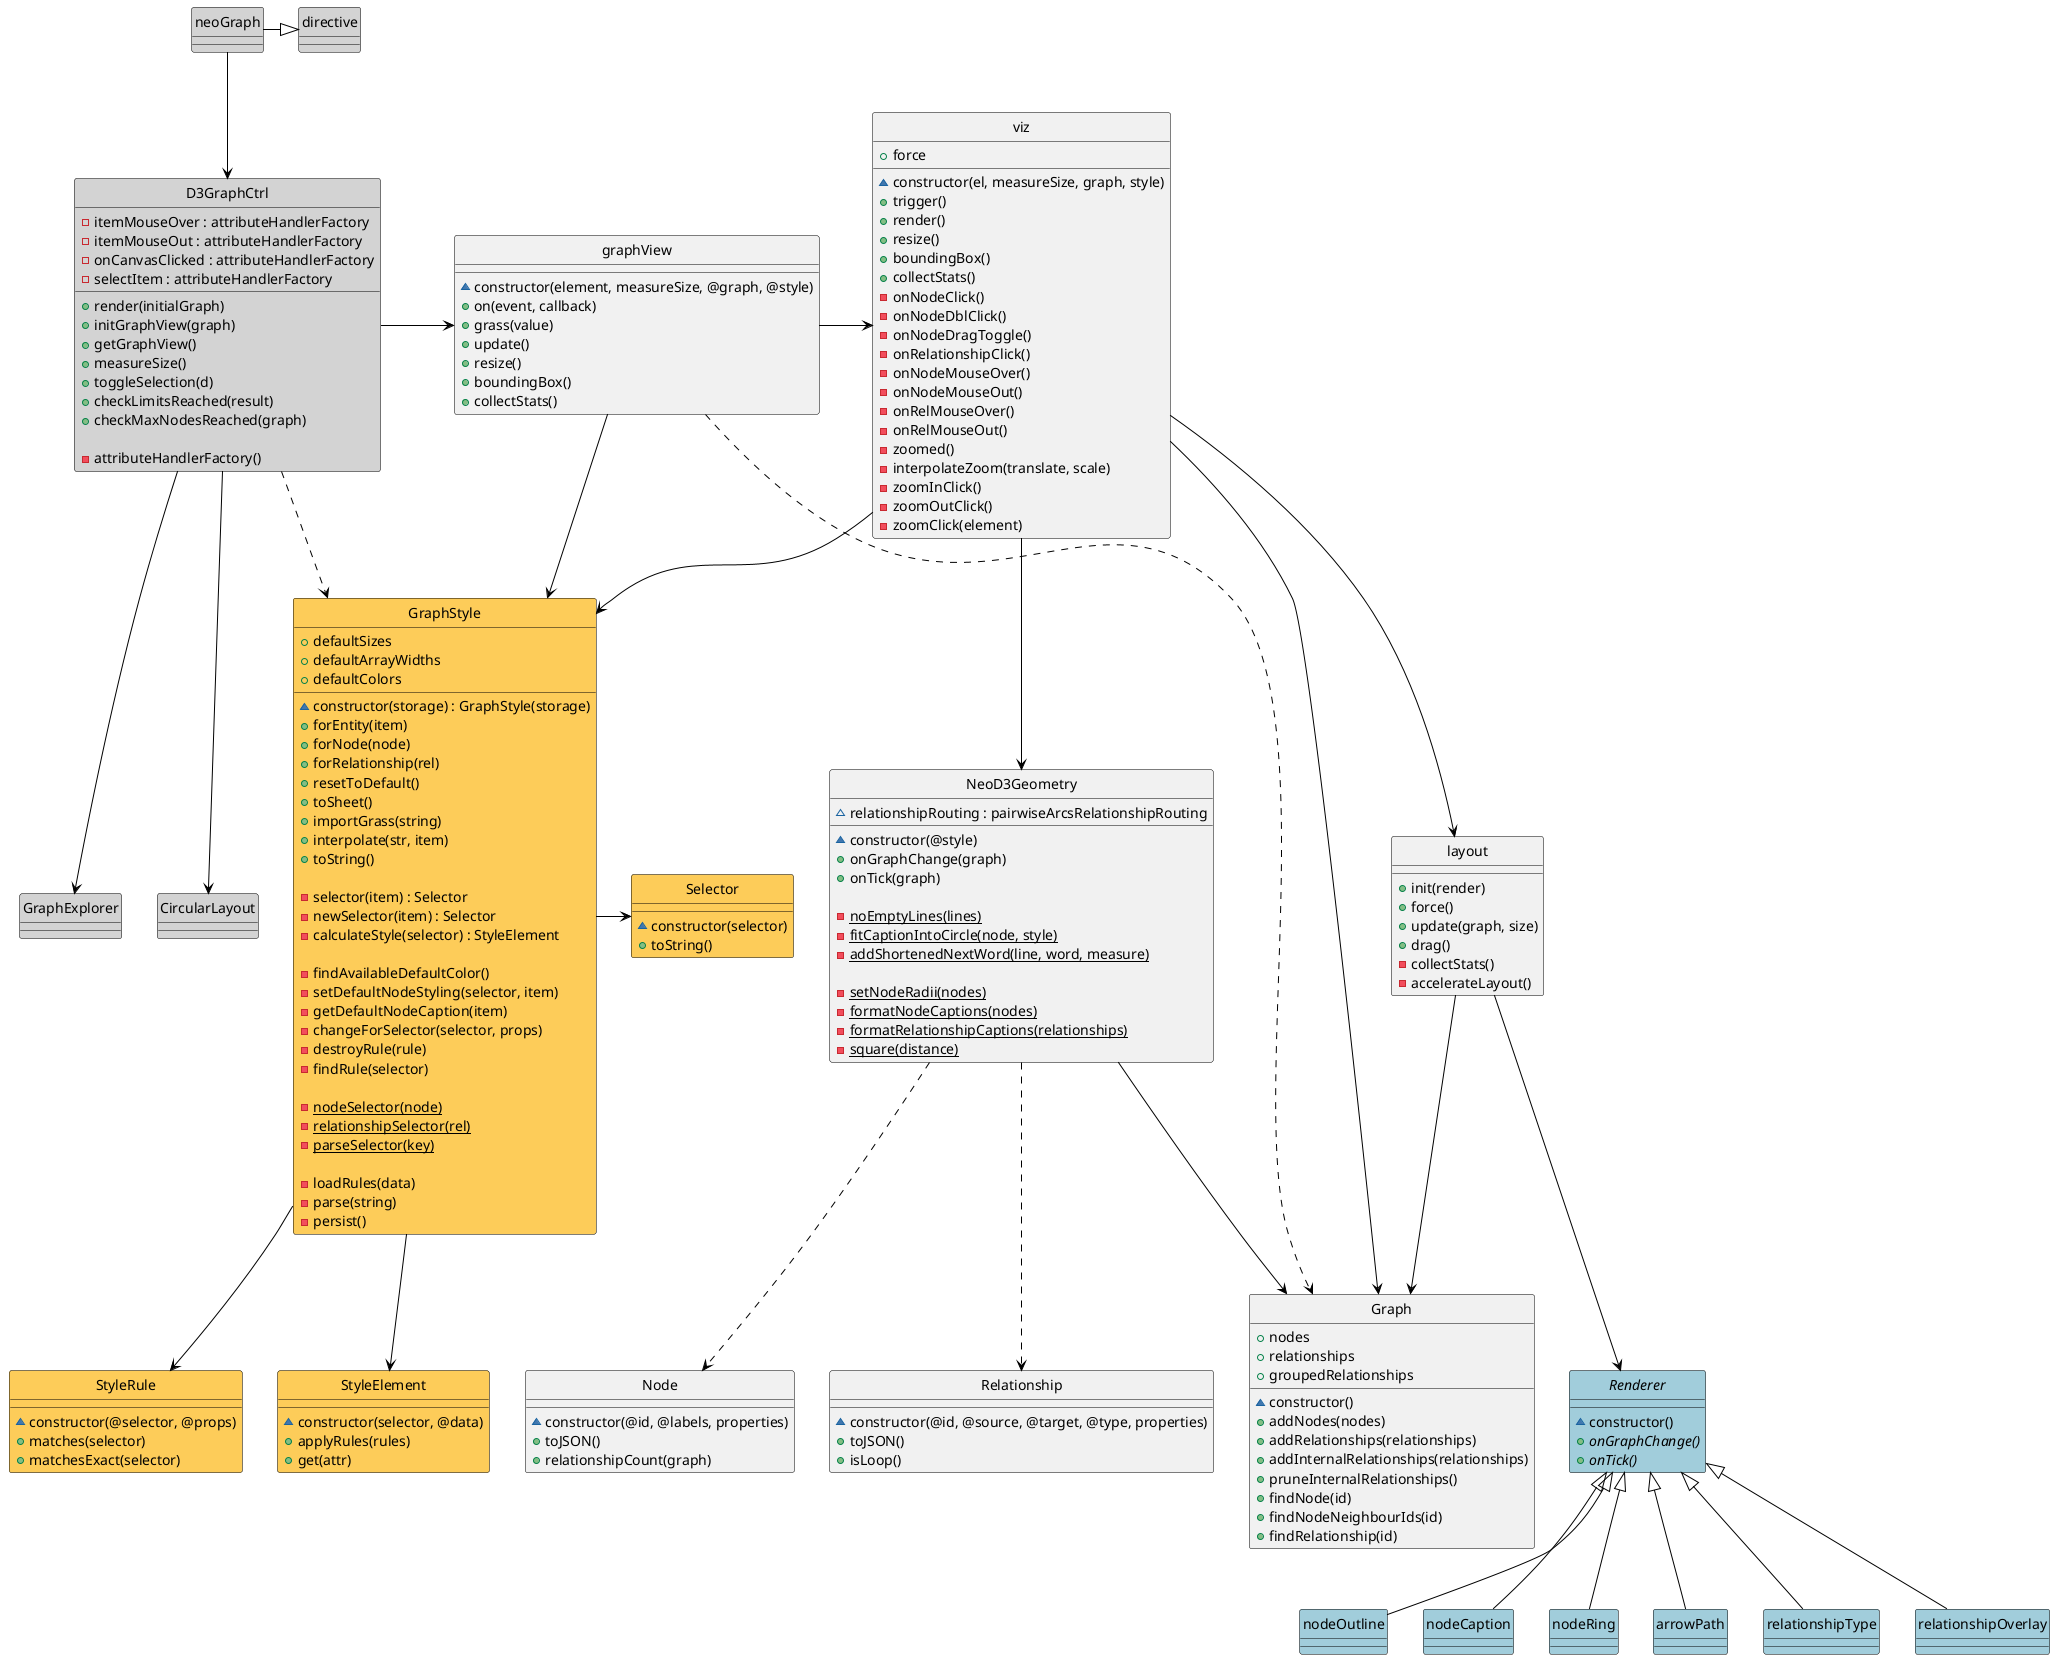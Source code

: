 @startuml

'skinparam monochrome true
'skinparam classBackgroundColor White
skinparam classArrowColor Black
skinparam classBorderColor Black
skinparam stereotypeCBackgroundColor Gray
'hide members
hide circle

class D3GraphCtrl #LightGray {
    -itemMouseOver : attributeHandlerFactory
    -itemMouseOut : attributeHandlerFactory
    -onCanvasClicked : attributeHandlerFactory
    -selectItem : attributeHandlerFactory

    +render(initialGraph)
    +initGraphView(graph)
    +getGraphView()
    +measureSize()
    +toggleSelection(d)
    +checkLimitsReached(result)
    +checkMaxNodesReached(graph)

    -attributeHandlerFactory()
}

class neoGraph #LightGray {
    
}

class directive #LightGray
class GraphExplorer #LightGray {
    'constructor($q, Cypher, CypherGraphModel, Settings)
}
class CircularLayout #LightGray

neoGraph -r-|> directive
neoGraph --> D3GraphCtrl
D3GraphCtrl -r-> graphView
D3GraphCtrl --> GraphExplorer
D3GraphCtrl ..> GraphStyle
D3GraphCtrl --> CircularLayout

class graphView {
    ~constructor(element, measureSize, @graph, @style)
    +on(event, callback)
    '+layout(value)
    +grass(value)
    +update()
    +resize()
    +boundingBox()
    +collectStats()
}

graphView -r-> viz
graphView ..> Graph
'graphView --> layout
graphView --> GraphStyle

class viz {
    +force
    ~constructor(el, measureSize, graph, style)
    +trigger()
    +render()
    +resize()
    +boundingBox()
    +collectStats()
    -onNodeClick()
    -onNodeDblClick()
    -onNodeDragToggle()
    -onRelationshipClick()
    -onNodeMouseOver()
    -onNodeMouseOut()
    -onRelMouseOver()
    -onRelMouseOut()
    -zoomed()
    -interpolateZoom(translate, scale)
    -zoomInClick()
    -zoomOutClick()
    -zoomClick(element)
}

viz --> Graph
viz -r-> GraphStyle
viz --> layout
viz --> NeoD3Geometry

class layout {
    +init(render)
    +force()
    +update(graph, size)
    +drag()
    -collectStats()
    -accelerateLayout()
}

class NeoD3Geometry {
    ~relationshipRouting : pairwiseArcsRelationshipRouting

    ~constructor(@style)
    +onGraphChange(graph)
    +onTick(graph)

    {static} -noEmptyLines(lines)
    {static} -fitCaptionIntoCircle(node, style)
    {static} -addShortenedNextWord(line, word, measure)

    {static} -setNodeRadii(nodes)
    {static} -formatNodeCaptions(nodes)
    {static} -formatRelationshipCaptions(relationships)
    {static} -square(distance)
}

NeoD3Geometry --> Graph
NeoD3Geometry ..> Node
NeoD3Geometry ..> Relationship

layout --> Graph
layout --> Renderer

class GraphStyle #FDCC59 {
    +defaultSizes
    +defaultArrayWidths
    +defaultColors

    ~constructor(storage) : GraphStyle(storage)
    +forEntity(item)
    +forNode(node)
    +forRelationship(rel)
    +resetToDefault()
    +toSheet()
    +importGrass(string)
    +interpolate(str, item)
    +toString()

    -selector(item) : Selector
    -newSelector(item) : Selector
    -calculateStyle(selector) : StyleElement

    -findAvailableDefaultColor()
    -setDefaultNodeStyling(selector, item)
    -getDefaultNodeCaption(item)
    -changeForSelector(selector, props)
    -destroyRule(rule)
    -findRule(selector)

    {static} -nodeSelector(node)
    {static} -relationshipSelector(rel)
    {static} -parseSelector(key)

    -loadRules(data)
    -parse(string)
    -persist()
}

class Selector #FDCC59 {
    ~constructor(selector)
    +toString()
}

class StyleRule #FDCC59 {
    ~constructor(@selector, @props)
    +matches(selector)
    +matchesExact(selector)
}

class StyleElement #FDCC59 {
    ~constructor(selector, @data)
    +applyRules(rules)
    +get(attr)
}

GraphStyle -r-> Selector
GraphStyle --> StyleRule
GraphStyle --> StyleElement

class Graph {
    ~constructor()
    +nodes
    +relationships
    +groupedRelationships
    +addNodes(nodes)
    +addRelationships(relationships)
    +addInternalRelationships(relationships)
    +pruneInternalRelationships()
    +findNode(id)
    +findNodeNeighbourIds(id)
    +findRelationship(id)
}

class Node {
    ~constructor(@id, @labels, properties)
    +toJSON()
    +relationshipCount(graph)
}

class Relationship {
    ~constructor(@id, @source, @target, @type, properties)
    +toJSON()
    +isLoop()
}

abstract class Renderer #a1cddb {
    ~constructor()
    {abstract} +onGraphChange()
    {abstract} +onTick()
}

class nodeOutline #a1cddb
class nodeCaption #a1cddb
class nodeRing #a1cddb
class arrowPath #a1cddb
class relationshipType #a1cddb
class relationshipOverlay #a1cddb

Renderer <|-- nodeOutline
Renderer <|-- nodeCaption
Renderer <|-- nodeRing
Renderer <|-- arrowPath
Renderer <|-- relationshipType
Renderer <|-- relationshipOverlay

@enduml